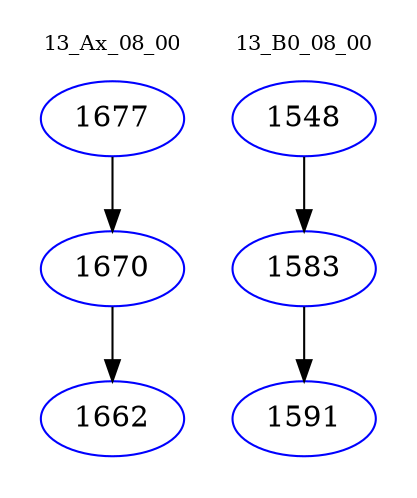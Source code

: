 digraph{
subgraph cluster_0 {
color = white
label = "13_Ax_08_00";
fontsize=10;
T0_1677 [label="1677", color="blue"]
T0_1677 -> T0_1670 [color="black"]
T0_1670 [label="1670", color="blue"]
T0_1670 -> T0_1662 [color="black"]
T0_1662 [label="1662", color="blue"]
}
subgraph cluster_1 {
color = white
label = "13_B0_08_00";
fontsize=10;
T1_1548 [label="1548", color="blue"]
T1_1548 -> T1_1583 [color="black"]
T1_1583 [label="1583", color="blue"]
T1_1583 -> T1_1591 [color="black"]
T1_1591 [label="1591", color="blue"]
}
}
